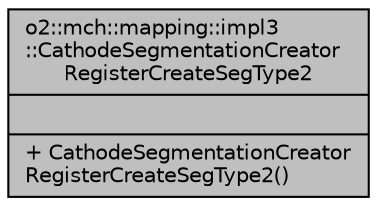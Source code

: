 digraph "o2::mch::mapping::impl3::CathodeSegmentationCreatorRegisterCreateSegType2"
{
 // INTERACTIVE_SVG=YES
  bgcolor="transparent";
  edge [fontname="Helvetica",fontsize="10",labelfontname="Helvetica",labelfontsize="10"];
  node [fontname="Helvetica",fontsize="10",shape=record];
  Node1 [label="{o2::mch::mapping::impl3\l::CathodeSegmentationCreator\lRegisterCreateSegType2\n||+ CathodeSegmentationCreator\lRegisterCreateSegType2()\l}",height=0.2,width=0.4,color="black", fillcolor="grey75", style="filled" fontcolor="black"];
}
